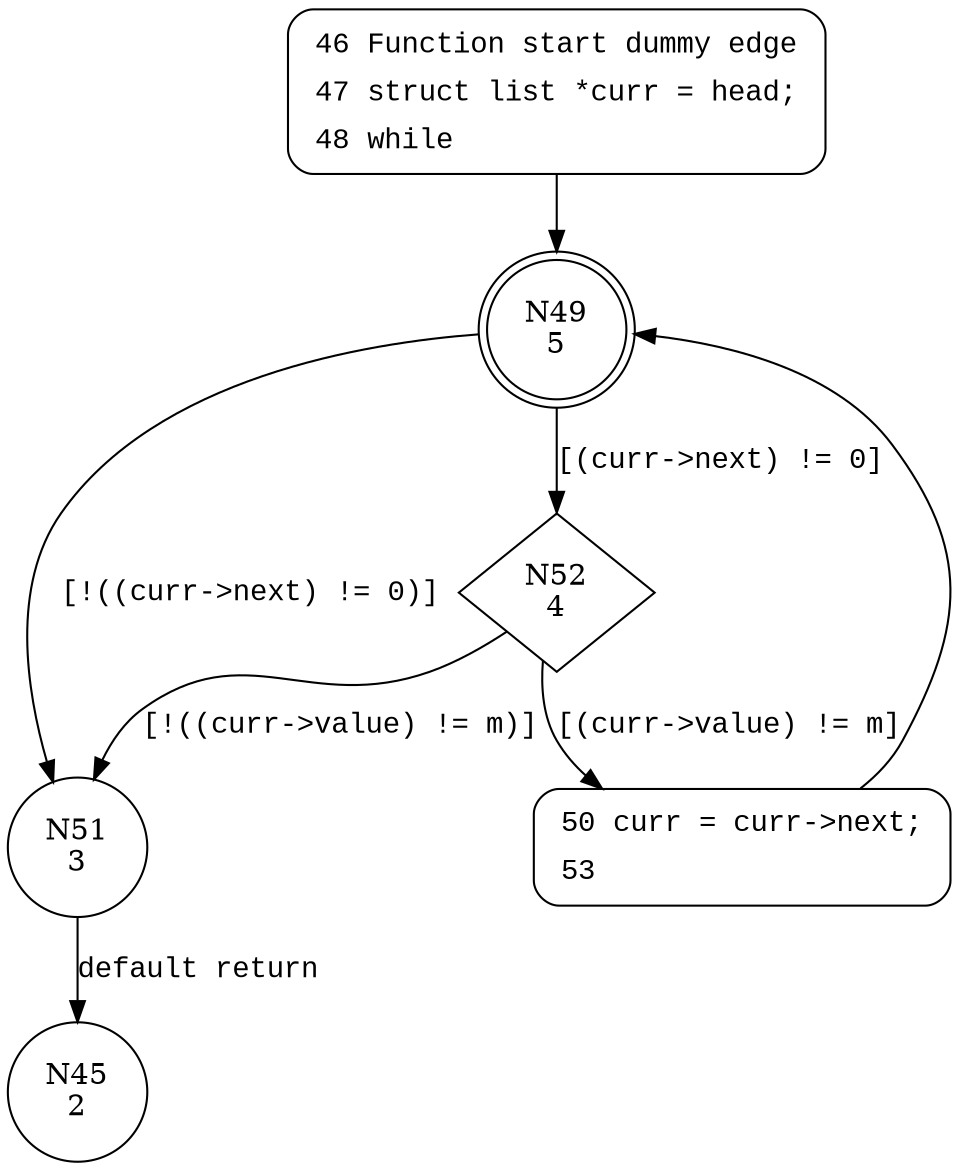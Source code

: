 digraph search {
49 [shape="doublecircle" label="N49\n5"]
52 [shape="diamond" label="N52\n4"]
51 [shape="circle" label="N51\n3"]
45 [shape="circle" label="N45\n2"]
50 [shape="circle" label="N50\n1"]
46 [style="filled,bold" penwidth="1" fillcolor="white" fontname="Courier New" shape="Mrecord" label=<<table border="0" cellborder="0" cellpadding="3" bgcolor="white"><tr><td align="right">46</td><td align="left">Function start dummy edge</td></tr><tr><td align="right">47</td><td align="left">struct list *curr = head;</td></tr><tr><td align="right">48</td><td align="left">while</td></tr></table>>]
46 -> 49[label=""]
50 [style="filled,bold" penwidth="1" fillcolor="white" fontname="Courier New" shape="Mrecord" label=<<table border="0" cellborder="0" cellpadding="3" bgcolor="white"><tr><td align="right">50</td><td align="left">curr = curr-&gt;next;</td></tr><tr><td align="right">53</td><td align="left"></td></tr></table>>]
50 -> 49[label=""]
49 -> 52 [label="[(curr->next) != 0]" fontname="Courier New"]
49 -> 51 [label="[!((curr->next) != 0)]" fontname="Courier New"]
51 -> 45 [label="default return" fontname="Courier New"]
52 -> 50 [label="[(curr->value) != m]" fontname="Courier New"]
52 -> 51 [label="[!((curr->value) != m)]" fontname="Courier New"]
}